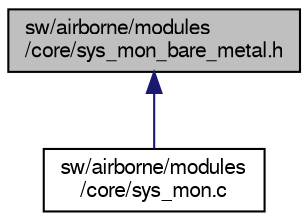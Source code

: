 digraph "sw/airborne/modules/core/sys_mon_bare_metal.h"
{
  edge [fontname="FreeSans",fontsize="10",labelfontname="FreeSans",labelfontsize="10"];
  node [fontname="FreeSans",fontsize="10",shape=record];
  Node1 [label="sw/airborne/modules\l/core/sys_mon_bare_metal.h",height=0.2,width=0.4,color="black", fillcolor="grey75", style="filled", fontcolor="black"];
  Node1 -> Node2 [dir="back",color="midnightblue",fontsize="10",style="solid",fontname="FreeSans"];
  Node2 [label="sw/airborne/modules\l/core/sys_mon.c",height=0.2,width=0.4,color="black", fillcolor="white", style="filled",URL="$sys__mon_8c.html",tooltip="System monitoring for bare metal targets return cpu load, average exec time, ... "];
}
